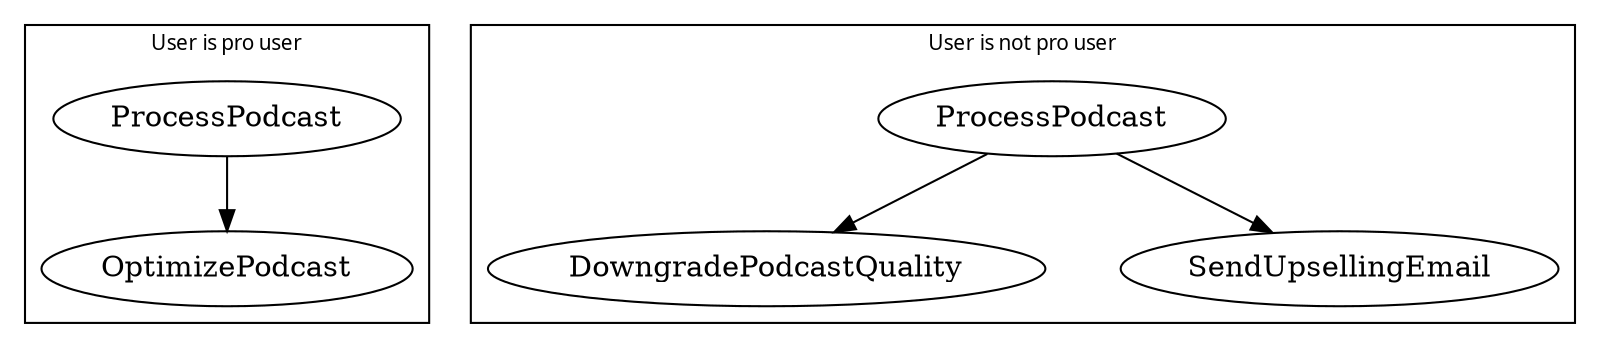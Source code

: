 digraph {
    nodesep=0.5;

    subgraph cluster1 {
        label="User is pro user"
        fontname="sans-serif"
        fontsize=10
        labelloc="t"

        process1 [label="ProcessPodcast"];
        process1 -> OptimizePodcast;
    }

    subgraph cluster2 {
        label="User is not pro user"
        fontname="sans-serif"
        fontsize=10
        labelloc="t"

        process2 [label="ProcessPodcast"];
        process2 -> DowngradePodcastQuality;
        process2 -> SendUpsellingEmail;
    }
}